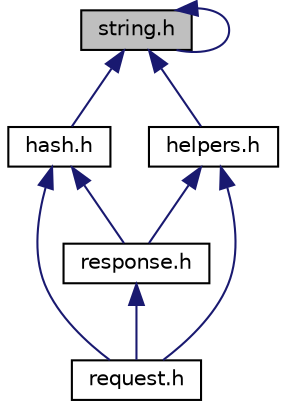 digraph "string.h"
{
  edge [fontname="Helvetica",fontsize="10",labelfontname="Helvetica",labelfontsize="10"];
  node [fontname="Helvetica",fontsize="10",shape=record];
  Node6 [label="string.h",height=0.2,width=0.4,color="black", fillcolor="grey75", style="filled", fontcolor="black"];
  Node6 -> Node6 [dir="back",color="midnightblue",fontsize="10",style="solid",fontname="Helvetica"];
  Node6 -> Node7 [dir="back",color="midnightblue",fontsize="10",style="solid",fontname="Helvetica"];
  Node7 [label="hash.h",height=0.2,width=0.4,color="black", fillcolor="white", style="filled",URL="$hash_8h.html",tooltip="if you find spelling mistakes, keep them as trophy "];
  Node7 -> Node8 [dir="back",color="midnightblue",fontsize="10",style="solid",fontname="Helvetica"];
  Node8 [label="request.h",height=0.2,width=0.4,color="black", fillcolor="white", style="filled",URL="$request_8h.html"];
  Node7 -> Node9 [dir="back",color="midnightblue",fontsize="10",style="solid",fontname="Helvetica"];
  Node9 [label="response.h",height=0.2,width=0.4,color="black", fillcolor="white", style="filled",URL="$response_8h.html"];
  Node9 -> Node8 [dir="back",color="midnightblue",fontsize="10",style="solid",fontname="Helvetica"];
  Node6 -> Node10 [dir="back",color="midnightblue",fontsize="10",style="solid",fontname="Helvetica"];
  Node10 [label="helpers.h",height=0.2,width=0.4,color="black", fillcolor="white", style="filled",URL="$helpers_8h.html"];
  Node10 -> Node9 [dir="back",color="midnightblue",fontsize="10",style="solid",fontname="Helvetica"];
  Node10 -> Node8 [dir="back",color="midnightblue",fontsize="10",style="solid",fontname="Helvetica"];
}
